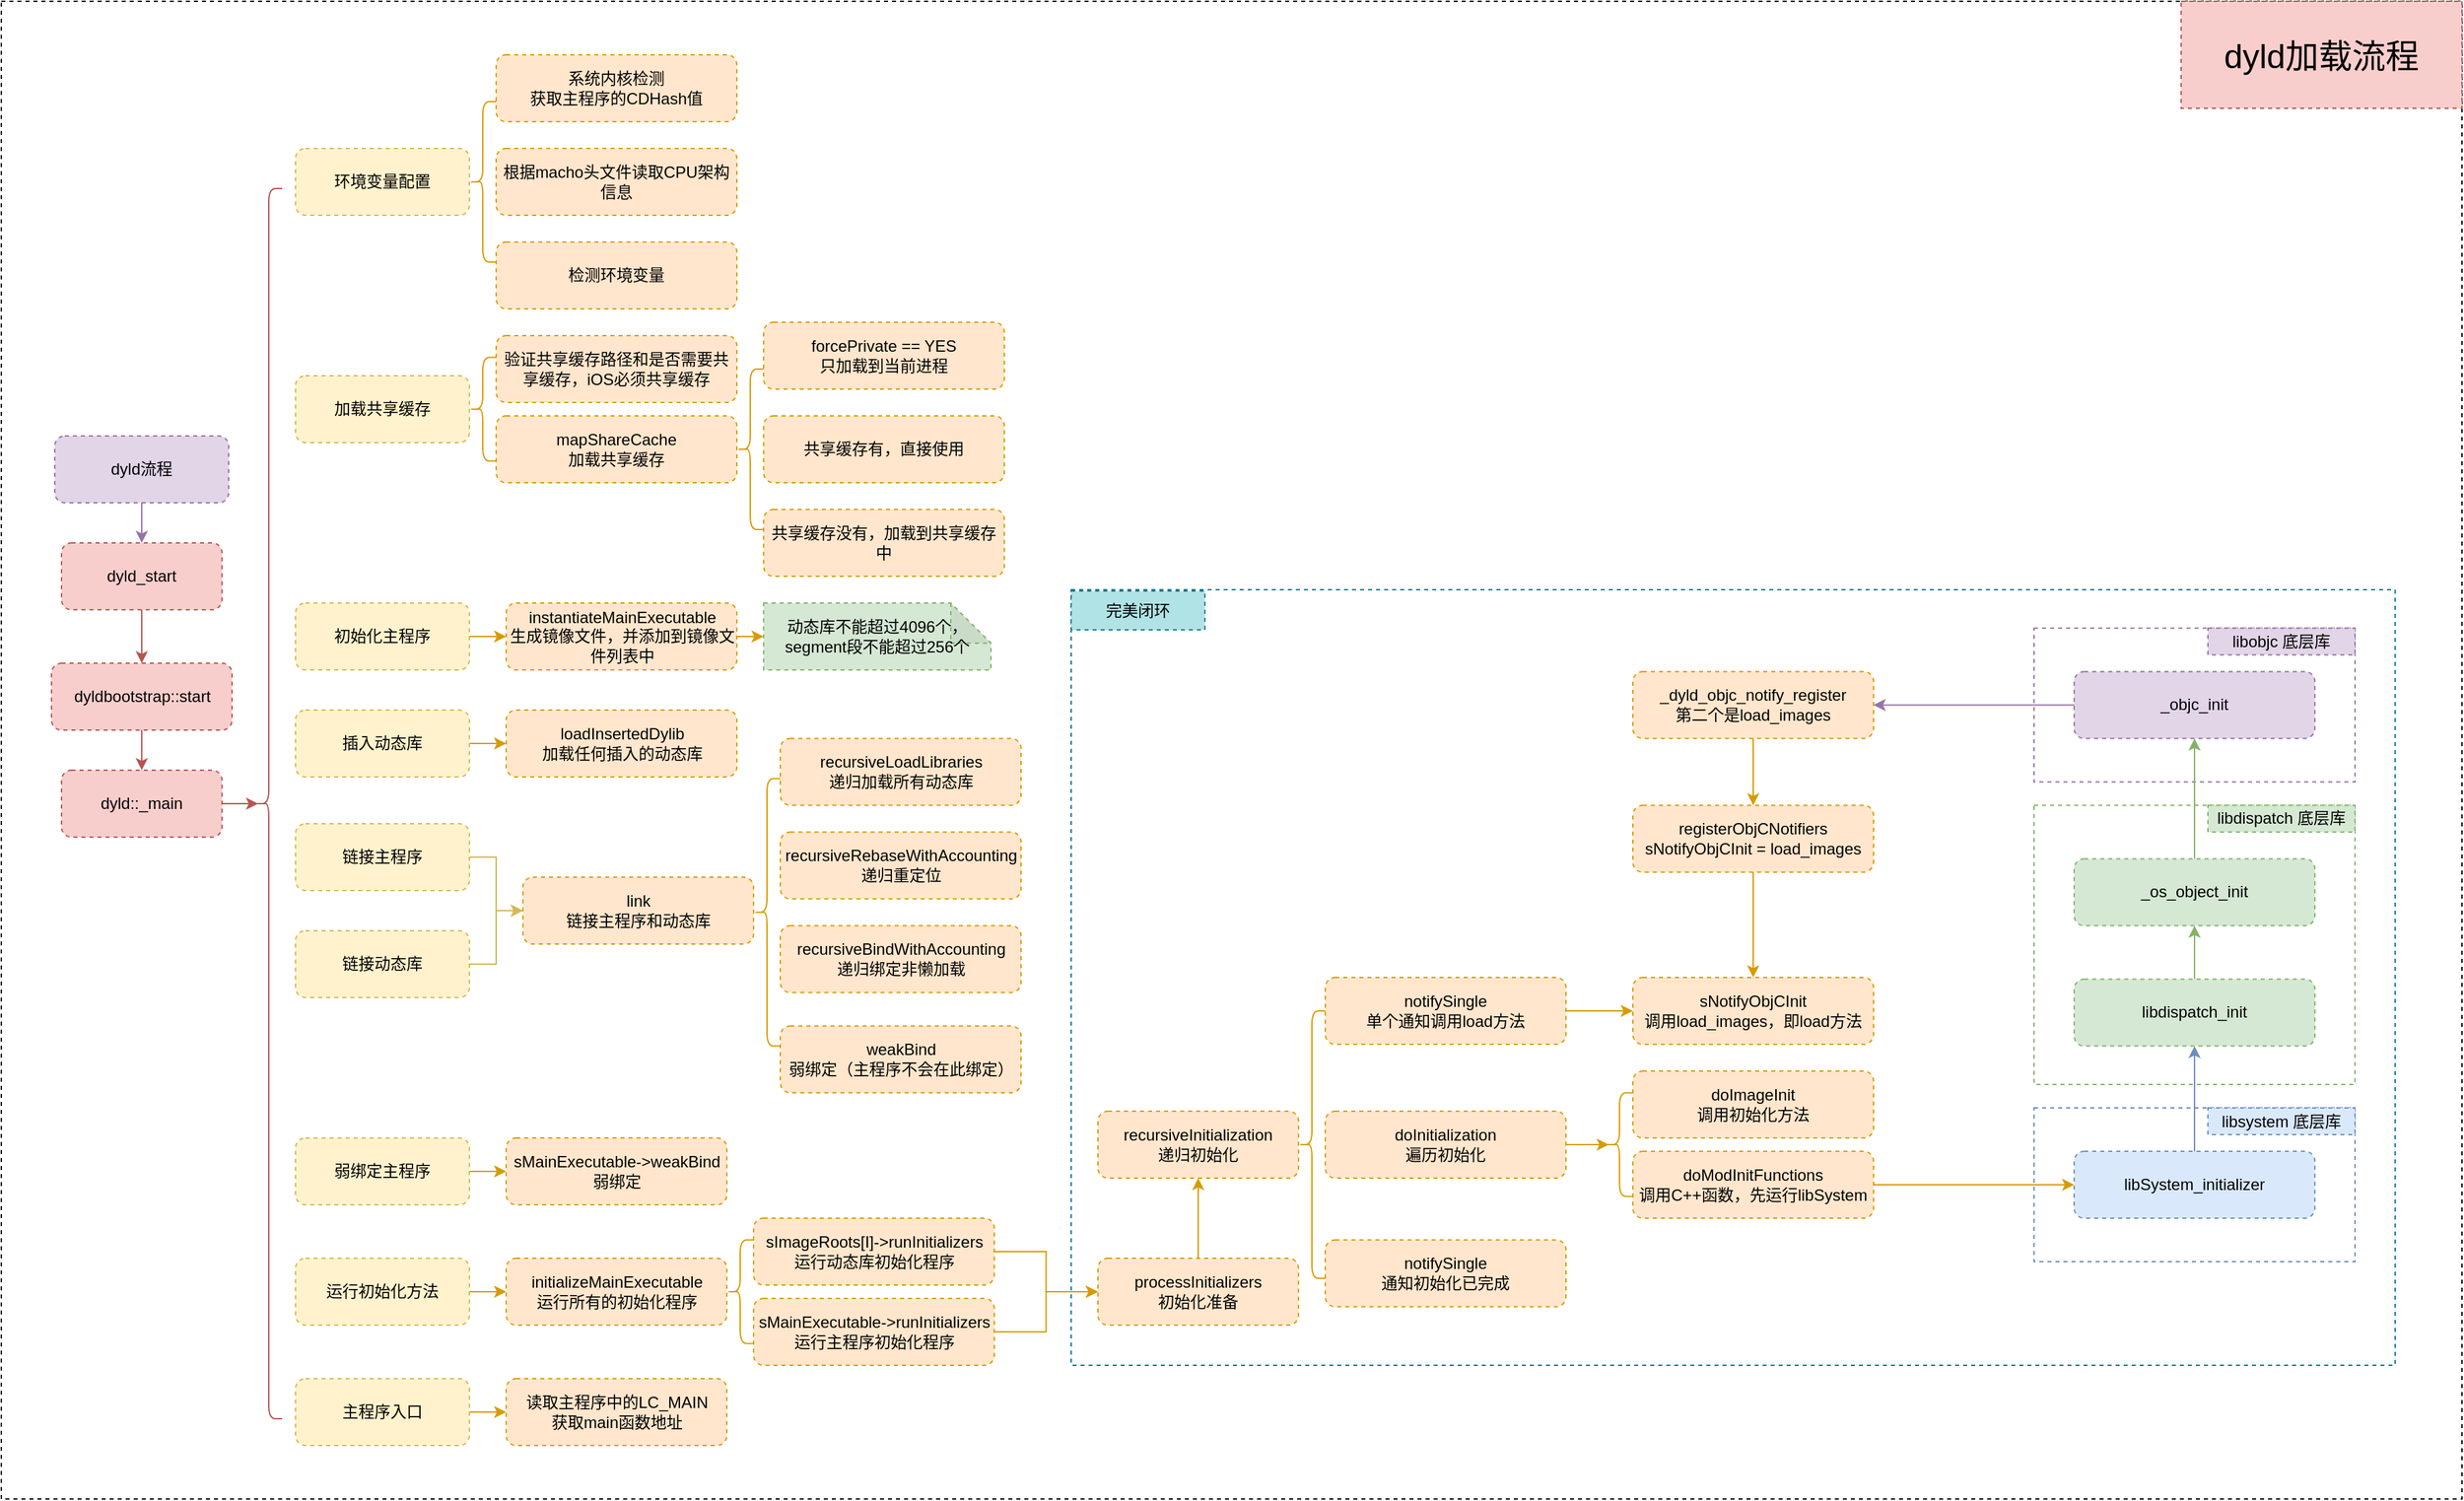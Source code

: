 <mxfile version="14.8.5" type="github">
  <diagram id="C5RBs43oDa-KdzZeNtuy" name="Page-1">
    <mxGraphModel dx="1890" dy="2637" grid="1" gridSize="10" guides="1" tooltips="1" connect="1" arrows="1" fold="1" page="1" pageScale="1" pageWidth="827" pageHeight="1169" math="0" shadow="0">
      <root>
        <mxCell id="WIyWlLk6GJQsqaUBKTNV-0" />
        <mxCell id="WIyWlLk6GJQsqaUBKTNV-1" parent="WIyWlLk6GJQsqaUBKTNV-0" />
        <mxCell id="j-f1NNkg_D8cQr2KVIyV-105" value="" style="rounded=0;whiteSpace=wrap;html=1;dashed=1;fontFamily=Helvetica;fillColor=none;gradientColor=none;" parent="WIyWlLk6GJQsqaUBKTNV-1" vertex="1">
          <mxGeometry x="40" y="-160" width="1840" height="1120" as="geometry" />
        </mxCell>
        <mxCell id="j-f1NNkg_D8cQr2KVIyV-93" value="" style="rounded=0;whiteSpace=wrap;html=1;dashed=1;fontFamily=Helvetica;strokeColor=#10739e;fillColor=none;" parent="WIyWlLk6GJQsqaUBKTNV-1" vertex="1">
          <mxGeometry x="840" y="280" width="990" height="580" as="geometry" />
        </mxCell>
        <mxCell id="j-f1NNkg_D8cQr2KVIyV-97" value="" style="rounded=0;whiteSpace=wrap;html=1;dashed=1;fontFamily=Helvetica;strokeColor=#9673a6;fillColor=none;" parent="WIyWlLk6GJQsqaUBKTNV-1" vertex="1">
          <mxGeometry x="1560" y="308.75" width="240" height="115" as="geometry" />
        </mxCell>
        <mxCell id="j-f1NNkg_D8cQr2KVIyV-99" value="" style="rounded=0;whiteSpace=wrap;html=1;dashed=1;fontFamily=Helvetica;strokeColor=#82b366;fillColor=none;" parent="WIyWlLk6GJQsqaUBKTNV-1" vertex="1">
          <mxGeometry x="1560" y="441.25" width="240" height="208.75" as="geometry" />
        </mxCell>
        <mxCell id="j-f1NNkg_D8cQr2KVIyV-100" value="libdispatch 底层库" style="rounded=0;whiteSpace=wrap;html=1;dashed=1;fontFamily=Helvetica;fillColor=#d5e8d4;strokeColor=#82b366;" parent="WIyWlLk6GJQsqaUBKTNV-1" vertex="1">
          <mxGeometry x="1690" y="441.25" width="110" height="20" as="geometry" />
        </mxCell>
        <mxCell id="j-f1NNkg_D8cQr2KVIyV-94" value="" style="rounded=0;whiteSpace=wrap;html=1;dashed=1;fontFamily=Helvetica;strokeColor=#6c8ebf;fillColor=none;" parent="WIyWlLk6GJQsqaUBKTNV-1" vertex="1">
          <mxGeometry x="1560" y="667.5" width="240" height="115" as="geometry" />
        </mxCell>
        <mxCell id="j-f1NNkg_D8cQr2KVIyV-3" value="" style="edgeStyle=orthogonalEdgeStyle;rounded=0;orthogonalLoop=1;jettySize=auto;html=1;fillColor=#e1d5e7;strokeColor=#9673a6;" parent="WIyWlLk6GJQsqaUBKTNV-1" source="j-f1NNkg_D8cQr2KVIyV-0" target="j-f1NNkg_D8cQr2KVIyV-2" edge="1">
          <mxGeometry relative="1" as="geometry" />
        </mxCell>
        <mxCell id="j-f1NNkg_D8cQr2KVIyV-0" value="dyld流程" style="rounded=1;whiteSpace=wrap;html=1;dashed=1;fillColor=#e1d5e7;strokeColor=#9673a6;" parent="WIyWlLk6GJQsqaUBKTNV-1" vertex="1">
          <mxGeometry x="80" y="165" width="130" height="50" as="geometry" />
        </mxCell>
        <mxCell id="j-f1NNkg_D8cQr2KVIyV-5" value="" style="edgeStyle=orthogonalEdgeStyle;rounded=0;orthogonalLoop=1;jettySize=auto;html=1;fillColor=#f8cecc;strokeColor=#b85450;" parent="WIyWlLk6GJQsqaUBKTNV-1" source="j-f1NNkg_D8cQr2KVIyV-2" target="j-f1NNkg_D8cQr2KVIyV-4" edge="1">
          <mxGeometry relative="1" as="geometry" />
        </mxCell>
        <mxCell id="j-f1NNkg_D8cQr2KVIyV-2" value="dyld_start" style="whiteSpace=wrap;html=1;rounded=1;dashed=1;strokeColor=#b85450;fillColor=#f8cecc;" parent="WIyWlLk6GJQsqaUBKTNV-1" vertex="1">
          <mxGeometry x="85" y="245" width="120" height="50" as="geometry" />
        </mxCell>
        <mxCell id="j-f1NNkg_D8cQr2KVIyV-7" value="" style="edgeStyle=orthogonalEdgeStyle;rounded=0;orthogonalLoop=1;jettySize=auto;html=1;fontFamily=Helvetica;fillColor=#f8cecc;strokeColor=#b85450;" parent="WIyWlLk6GJQsqaUBKTNV-1" source="j-f1NNkg_D8cQr2KVIyV-4" target="j-f1NNkg_D8cQr2KVIyV-6" edge="1">
          <mxGeometry relative="1" as="geometry" />
        </mxCell>
        <mxCell id="j-f1NNkg_D8cQr2KVIyV-4" value="dyldbootstrap::start" style="whiteSpace=wrap;html=1;rounded=1;dashed=1;strokeColor=#b85450;fillColor=#f8cecc;fontFamily=Helvetica;" parent="WIyWlLk6GJQsqaUBKTNV-1" vertex="1">
          <mxGeometry x="77.5" y="335" width="135" height="50" as="geometry" />
        </mxCell>
        <mxCell id="-M22faPjVAwbue_NVqLa-1" style="edgeStyle=orthogonalEdgeStyle;rounded=0;orthogonalLoop=1;jettySize=auto;html=1;exitX=1;exitY=0.5;exitDx=0;exitDy=0;entryX=0.1;entryY=0.5;entryDx=0;entryDy=0;entryPerimeter=0;fillColor=#f8cecc;strokeColor=#b85450;" edge="1" parent="WIyWlLk6GJQsqaUBKTNV-1" source="j-f1NNkg_D8cQr2KVIyV-6" target="j-f1NNkg_D8cQr2KVIyV-8">
          <mxGeometry relative="1" as="geometry" />
        </mxCell>
        <mxCell id="j-f1NNkg_D8cQr2KVIyV-6" value="dyld::_main" style="whiteSpace=wrap;html=1;rounded=1;dashed=1;strokeColor=#b85450;fillColor=#f8cecc;" parent="WIyWlLk6GJQsqaUBKTNV-1" vertex="1">
          <mxGeometry x="85" y="415" width="120" height="50" as="geometry" />
        </mxCell>
        <mxCell id="j-f1NNkg_D8cQr2KVIyV-8" value="" style="shape=curlyBracket;whiteSpace=wrap;html=1;rounded=1;fontFamily=Helvetica;fillColor=#f8cecc;strokeColor=#b85450;" parent="WIyWlLk6GJQsqaUBKTNV-1" vertex="1">
          <mxGeometry x="230" y="-20" width="20" height="920" as="geometry" />
        </mxCell>
        <mxCell id="j-f1NNkg_D8cQr2KVIyV-12" value="环境变量配置" style="rounded=1;whiteSpace=wrap;html=1;dashed=1;fillColor=#fff2cc;strokeColor=#d6b656;" parent="WIyWlLk6GJQsqaUBKTNV-1" vertex="1">
          <mxGeometry x="260" y="-50" width="130" height="50" as="geometry" />
        </mxCell>
        <mxCell id="j-f1NNkg_D8cQr2KVIyV-14" value="" style="shape=curlyBracket;whiteSpace=wrap;html=1;rounded=1;fontFamily=Helvetica;fillColor=#ffe6cc;strokeColor=#d79b00;" parent="WIyWlLk6GJQsqaUBKTNV-1" vertex="1">
          <mxGeometry x="390" y="-85" width="20" height="120" as="geometry" />
        </mxCell>
        <mxCell id="j-f1NNkg_D8cQr2KVIyV-16" value="系统内核检测&lt;br&gt;获取主程序的CDHash值" style="rounded=1;whiteSpace=wrap;html=1;dashed=1;fillColor=#ffe6cc;strokeColor=#d79b00;" parent="WIyWlLk6GJQsqaUBKTNV-1" vertex="1">
          <mxGeometry x="410" y="-120" width="180" height="50" as="geometry" />
        </mxCell>
        <mxCell id="j-f1NNkg_D8cQr2KVIyV-17" value="根据macho头文件读取CPU架构信息" style="rounded=1;whiteSpace=wrap;html=1;dashed=1;fillColor=#ffe6cc;strokeColor=#d79b00;" parent="WIyWlLk6GJQsqaUBKTNV-1" vertex="1">
          <mxGeometry x="410" y="-50" width="180" height="50" as="geometry" />
        </mxCell>
        <mxCell id="j-f1NNkg_D8cQr2KVIyV-18" value="检测环境变量" style="rounded=1;whiteSpace=wrap;html=1;dashed=1;fillColor=#ffe6cc;strokeColor=#d79b00;" parent="WIyWlLk6GJQsqaUBKTNV-1" vertex="1">
          <mxGeometry x="410" y="20" width="180" height="50" as="geometry" />
        </mxCell>
        <mxCell id="j-f1NNkg_D8cQr2KVIyV-19" value="加载共享缓存" style="rounded=1;whiteSpace=wrap;html=1;dashed=1;fillColor=#fff2cc;strokeColor=#d6b656;" parent="WIyWlLk6GJQsqaUBKTNV-1" vertex="1">
          <mxGeometry x="260" y="120" width="130" height="50" as="geometry" />
        </mxCell>
        <mxCell id="j-f1NNkg_D8cQr2KVIyV-20" value="" style="shape=curlyBracket;whiteSpace=wrap;html=1;rounded=1;fontFamily=Helvetica;fillColor=#ffe6cc;strokeColor=#d79b00;" parent="WIyWlLk6GJQsqaUBKTNV-1" vertex="1">
          <mxGeometry x="390" y="106.25" width="20" height="77.5" as="geometry" />
        </mxCell>
        <mxCell id="j-f1NNkg_D8cQr2KVIyV-21" value="验证共享缓存路径和是否需要共享缓存，iOS必须共享缓存" style="rounded=1;whiteSpace=wrap;html=1;dashed=1;fillColor=#ffe6cc;strokeColor=#d79b00;" parent="WIyWlLk6GJQsqaUBKTNV-1" vertex="1">
          <mxGeometry x="410" y="90" width="180" height="50" as="geometry" />
        </mxCell>
        <mxCell id="j-f1NNkg_D8cQr2KVIyV-23" value="mapShareCache&lt;br&gt;加载共享缓存" style="rounded=1;whiteSpace=wrap;html=1;dashed=1;fillColor=#ffe6cc;strokeColor=#d79b00;" parent="WIyWlLk6GJQsqaUBKTNV-1" vertex="1">
          <mxGeometry x="410" y="150" width="180" height="50" as="geometry" />
        </mxCell>
        <mxCell id="j-f1NNkg_D8cQr2KVIyV-25" value="" style="shape=curlyBracket;whiteSpace=wrap;html=1;rounded=1;fontFamily=Helvetica;fillColor=#ffe6cc;strokeColor=#d79b00;" parent="WIyWlLk6GJQsqaUBKTNV-1" vertex="1">
          <mxGeometry x="590" y="115" width="20" height="120" as="geometry" />
        </mxCell>
        <mxCell id="j-f1NNkg_D8cQr2KVIyV-26" value="forcePrivate == YES&lt;br&gt;只加载到当前进程" style="rounded=1;whiteSpace=wrap;html=1;dashed=1;fillColor=#ffe6cc;strokeColor=#d79b00;" parent="WIyWlLk6GJQsqaUBKTNV-1" vertex="1">
          <mxGeometry x="610" y="80" width="180" height="50" as="geometry" />
        </mxCell>
        <mxCell id="j-f1NNkg_D8cQr2KVIyV-27" value="共享缓存有，直接使用" style="rounded=1;whiteSpace=wrap;html=1;dashed=1;fillColor=#ffe6cc;strokeColor=#d79b00;" parent="WIyWlLk6GJQsqaUBKTNV-1" vertex="1">
          <mxGeometry x="610" y="150" width="180" height="50" as="geometry" />
        </mxCell>
        <mxCell id="j-f1NNkg_D8cQr2KVIyV-28" value="共享缓存没有，加载到共享缓存中" style="rounded=1;whiteSpace=wrap;html=1;dashed=1;fillColor=#ffe6cc;strokeColor=#d79b00;" parent="WIyWlLk6GJQsqaUBKTNV-1" vertex="1">
          <mxGeometry x="610" y="220" width="180" height="50" as="geometry" />
        </mxCell>
        <mxCell id="j-f1NNkg_D8cQr2KVIyV-31" value="" style="edgeStyle=orthogonalEdgeStyle;rounded=0;orthogonalLoop=1;jettySize=auto;html=1;fontFamily=Helvetica;fillColor=#ffe6cc;strokeColor=#d79b00;" parent="WIyWlLk6GJQsqaUBKTNV-1" source="j-f1NNkg_D8cQr2KVIyV-29" target="j-f1NNkg_D8cQr2KVIyV-30" edge="1">
          <mxGeometry relative="1" as="geometry" />
        </mxCell>
        <mxCell id="j-f1NNkg_D8cQr2KVIyV-29" value="初始化主程序" style="rounded=1;whiteSpace=wrap;html=1;dashed=1;fillColor=#fff2cc;strokeColor=#d6b656;" parent="WIyWlLk6GJQsqaUBKTNV-1" vertex="1">
          <mxGeometry x="260" y="290" width="130" height="50" as="geometry" />
        </mxCell>
        <mxCell id="j-f1NNkg_D8cQr2KVIyV-33" style="edgeStyle=orthogonalEdgeStyle;rounded=0;orthogonalLoop=1;jettySize=auto;html=1;exitX=1;exitY=0.5;exitDx=0;exitDy=0;entryX=0;entryY=0.5;entryDx=0;entryDy=0;entryPerimeter=0;fontFamily=Helvetica;fillColor=#ffe6cc;strokeColor=#d79b00;" parent="WIyWlLk6GJQsqaUBKTNV-1" source="j-f1NNkg_D8cQr2KVIyV-30" target="j-f1NNkg_D8cQr2KVIyV-32" edge="1">
          <mxGeometry relative="1" as="geometry" />
        </mxCell>
        <mxCell id="j-f1NNkg_D8cQr2KVIyV-30" value="instantiateMainExecutable&lt;br&gt;生成镜像文件，并添加到镜像文件列表中" style="whiteSpace=wrap;html=1;rounded=1;dashed=1;strokeColor=#d79b00;fillColor=#ffe6cc;" parent="WIyWlLk6GJQsqaUBKTNV-1" vertex="1">
          <mxGeometry x="417.5" y="290" width="172.5" height="50" as="geometry" />
        </mxCell>
        <mxCell id="j-f1NNkg_D8cQr2KVIyV-32" value="动态库不能超过4096个，&lt;br&gt;segment段不能超过256个" style="shape=note;whiteSpace=wrap;html=1;backgroundOutline=1;darkOpacity=0.05;fontFamily=Helvetica;fillColor=#d5e8d4;strokeColor=#82b366;dashed=1;" parent="WIyWlLk6GJQsqaUBKTNV-1" vertex="1">
          <mxGeometry x="610" y="290" width="170" height="50" as="geometry" />
        </mxCell>
        <mxCell id="j-f1NNkg_D8cQr2KVIyV-34" value="" style="edgeStyle=orthogonalEdgeStyle;rounded=0;orthogonalLoop=1;jettySize=auto;html=1;fontFamily=Helvetica;fillColor=#ffe6cc;strokeColor=#d79b00;" parent="WIyWlLk6GJQsqaUBKTNV-1" source="j-f1NNkg_D8cQr2KVIyV-35" target="j-f1NNkg_D8cQr2KVIyV-36" edge="1">
          <mxGeometry relative="1" as="geometry" />
        </mxCell>
        <mxCell id="j-f1NNkg_D8cQr2KVIyV-35" value="插入动态库" style="rounded=1;whiteSpace=wrap;html=1;dashed=1;fillColor=#fff2cc;strokeColor=#d6b656;" parent="WIyWlLk6GJQsqaUBKTNV-1" vertex="1">
          <mxGeometry x="260" y="370" width="130" height="50" as="geometry" />
        </mxCell>
        <mxCell id="j-f1NNkg_D8cQr2KVIyV-36" value="loadInsertedDylib&lt;br&gt;加载任何插入的动态库" style="whiteSpace=wrap;html=1;rounded=1;dashed=1;strokeColor=#d79b00;fillColor=#ffe6cc;" parent="WIyWlLk6GJQsqaUBKTNV-1" vertex="1">
          <mxGeometry x="417.5" y="370" width="172.5" height="50" as="geometry" />
        </mxCell>
        <mxCell id="j-f1NNkg_D8cQr2KVIyV-101" style="edgeStyle=orthogonalEdgeStyle;rounded=0;orthogonalLoop=1;jettySize=auto;html=1;exitX=1;exitY=0.5;exitDx=0;exitDy=0;entryX=0;entryY=0.5;entryDx=0;entryDy=0;fontFamily=Helvetica;fillColor=#fff2cc;strokeColor=#d6b656;" parent="WIyWlLk6GJQsqaUBKTNV-1" source="j-f1NNkg_D8cQr2KVIyV-37" target="j-f1NNkg_D8cQr2KVIyV-39" edge="1">
          <mxGeometry relative="1" as="geometry" />
        </mxCell>
        <mxCell id="j-f1NNkg_D8cQr2KVIyV-37" value="链接主程序" style="rounded=1;whiteSpace=wrap;html=1;dashed=1;fillColor=#fff2cc;strokeColor=#d6b656;" parent="WIyWlLk6GJQsqaUBKTNV-1" vertex="1">
          <mxGeometry x="260" y="455" width="130" height="50" as="geometry" />
        </mxCell>
        <mxCell id="j-f1NNkg_D8cQr2KVIyV-103" style="edgeStyle=orthogonalEdgeStyle;rounded=0;orthogonalLoop=1;jettySize=auto;html=1;exitX=1;exitY=0.5;exitDx=0;exitDy=0;entryX=0;entryY=0.5;entryDx=0;entryDy=0;fontFamily=Helvetica;fillColor=#fff2cc;strokeColor=#d6b656;" parent="WIyWlLk6GJQsqaUBKTNV-1" source="j-f1NNkg_D8cQr2KVIyV-38" target="j-f1NNkg_D8cQr2KVIyV-39" edge="1">
          <mxGeometry relative="1" as="geometry" />
        </mxCell>
        <mxCell id="j-f1NNkg_D8cQr2KVIyV-38" value="链接动态库" style="rounded=1;whiteSpace=wrap;html=1;dashed=1;fillColor=#fff2cc;strokeColor=#d6b656;" parent="WIyWlLk6GJQsqaUBKTNV-1" vertex="1">
          <mxGeometry x="260" y="535" width="130" height="50" as="geometry" />
        </mxCell>
        <mxCell id="j-f1NNkg_D8cQr2KVIyV-39" value="link&lt;br&gt;链接主程序和动态库" style="whiteSpace=wrap;html=1;rounded=1;dashed=1;strokeColor=#d79b00;fillColor=#ffe6cc;" parent="WIyWlLk6GJQsqaUBKTNV-1" vertex="1">
          <mxGeometry x="430" y="495" width="172.5" height="50" as="geometry" />
        </mxCell>
        <mxCell id="j-f1NNkg_D8cQr2KVIyV-43" value="" style="shape=curlyBracket;whiteSpace=wrap;html=1;rounded=1;fontFamily=Helvetica;fillColor=#ffe6cc;strokeColor=#d79b00;" parent="WIyWlLk6GJQsqaUBKTNV-1" vertex="1">
          <mxGeometry x="602.5" y="421.25" width="20" height="200" as="geometry" />
        </mxCell>
        <mxCell id="j-f1NNkg_D8cQr2KVIyV-44" value="recursiveLoadLibraries&lt;br&gt;递归加载所有动态库" style="rounded=1;whiteSpace=wrap;html=1;dashed=1;fillColor=#ffe6cc;strokeColor=#d79b00;" parent="WIyWlLk6GJQsqaUBKTNV-1" vertex="1">
          <mxGeometry x="622.5" y="391.25" width="180" height="50" as="geometry" />
        </mxCell>
        <mxCell id="j-f1NNkg_D8cQr2KVIyV-45" value="recursiveRebaseWithAccounting&lt;br&gt;递归重定位" style="rounded=1;whiteSpace=wrap;html=1;dashed=1;fillColor=#ffe6cc;strokeColor=#d79b00;" parent="WIyWlLk6GJQsqaUBKTNV-1" vertex="1">
          <mxGeometry x="622.5" y="461.25" width="180" height="50" as="geometry" />
        </mxCell>
        <mxCell id="j-f1NNkg_D8cQr2KVIyV-46" value="recursiveBindWithAccounting&lt;br&gt;递归绑定非懒加载" style="rounded=1;whiteSpace=wrap;html=1;dashed=1;fillColor=#ffe6cc;strokeColor=#d79b00;" parent="WIyWlLk6GJQsqaUBKTNV-1" vertex="1">
          <mxGeometry x="622.5" y="531.25" width="180" height="50" as="geometry" />
        </mxCell>
        <mxCell id="j-f1NNkg_D8cQr2KVIyV-47" value="weakBind&lt;br&gt;弱绑定（主程序不会在此绑定）" style="rounded=1;whiteSpace=wrap;html=1;dashed=1;fillColor=#ffe6cc;strokeColor=#d79b00;" parent="WIyWlLk6GJQsqaUBKTNV-1" vertex="1">
          <mxGeometry x="622.5" y="606.25" width="180" height="50" as="geometry" />
        </mxCell>
        <mxCell id="j-f1NNkg_D8cQr2KVIyV-48" value="" style="edgeStyle=orthogonalEdgeStyle;rounded=0;orthogonalLoop=1;jettySize=auto;html=1;fontFamily=Helvetica;fillColor=#ffe6cc;strokeColor=#d79b00;" parent="WIyWlLk6GJQsqaUBKTNV-1" source="j-f1NNkg_D8cQr2KVIyV-49" target="j-f1NNkg_D8cQr2KVIyV-50" edge="1">
          <mxGeometry relative="1" as="geometry" />
        </mxCell>
        <mxCell id="j-f1NNkg_D8cQr2KVIyV-49" value="弱绑定主程序" style="rounded=1;whiteSpace=wrap;html=1;dashed=1;fillColor=#fff2cc;strokeColor=#d6b656;" parent="WIyWlLk6GJQsqaUBKTNV-1" vertex="1">
          <mxGeometry x="260" y="690" width="130" height="50" as="geometry" />
        </mxCell>
        <mxCell id="j-f1NNkg_D8cQr2KVIyV-50" value="sMainExecutable-&amp;gt;weakBind&lt;br&gt;弱绑定" style="whiteSpace=wrap;html=1;rounded=1;dashed=1;strokeColor=#d79b00;fillColor=#ffe6cc;" parent="WIyWlLk6GJQsqaUBKTNV-1" vertex="1">
          <mxGeometry x="417.5" y="690" width="165" height="50" as="geometry" />
        </mxCell>
        <mxCell id="j-f1NNkg_D8cQr2KVIyV-51" value="" style="edgeStyle=orthogonalEdgeStyle;rounded=0;orthogonalLoop=1;jettySize=auto;html=1;fontFamily=Helvetica;fillColor=#ffe6cc;strokeColor=#d79b00;" parent="WIyWlLk6GJQsqaUBKTNV-1" source="j-f1NNkg_D8cQr2KVIyV-52" target="j-f1NNkg_D8cQr2KVIyV-53" edge="1">
          <mxGeometry relative="1" as="geometry" />
        </mxCell>
        <mxCell id="j-f1NNkg_D8cQr2KVIyV-52" value="运行初始化方法" style="rounded=1;whiteSpace=wrap;html=1;dashed=1;fillColor=#fff2cc;strokeColor=#d6b656;" parent="WIyWlLk6GJQsqaUBKTNV-1" vertex="1">
          <mxGeometry x="260" y="780" width="130" height="50" as="geometry" />
        </mxCell>
        <mxCell id="j-f1NNkg_D8cQr2KVIyV-53" value="initializeMainExecutable&lt;br&gt;运行所有的初始化程序" style="whiteSpace=wrap;html=1;rounded=1;dashed=1;strokeColor=#d79b00;fillColor=#ffe6cc;" parent="WIyWlLk6GJQsqaUBKTNV-1" vertex="1">
          <mxGeometry x="417.5" y="780" width="165" height="50" as="geometry" />
        </mxCell>
        <mxCell id="j-f1NNkg_D8cQr2KVIyV-54" value="" style="edgeStyle=orthogonalEdgeStyle;rounded=0;orthogonalLoop=1;jettySize=auto;html=1;fontFamily=Helvetica;fillColor=#ffe6cc;strokeColor=#d79b00;" parent="WIyWlLk6GJQsqaUBKTNV-1" source="j-f1NNkg_D8cQr2KVIyV-55" target="j-f1NNkg_D8cQr2KVIyV-56" edge="1">
          <mxGeometry relative="1" as="geometry" />
        </mxCell>
        <mxCell id="j-f1NNkg_D8cQr2KVIyV-55" value="主程序入口" style="rounded=1;whiteSpace=wrap;html=1;dashed=1;fillColor=#fff2cc;strokeColor=#d6b656;" parent="WIyWlLk6GJQsqaUBKTNV-1" vertex="1">
          <mxGeometry x="260" y="870" width="130" height="50" as="geometry" />
        </mxCell>
        <mxCell id="j-f1NNkg_D8cQr2KVIyV-56" value="读取主程序中的LC_MAIN&lt;br&gt;获取main函数地址" style="whiteSpace=wrap;html=1;rounded=1;dashed=1;strokeColor=#d79b00;fillColor=#ffe6cc;" parent="WIyWlLk6GJQsqaUBKTNV-1" vertex="1">
          <mxGeometry x="417.5" y="870" width="165" height="50" as="geometry" />
        </mxCell>
        <mxCell id="j-f1NNkg_D8cQr2KVIyV-57" value="" style="shape=curlyBracket;whiteSpace=wrap;html=1;rounded=1;fontFamily=Helvetica;fillColor=#ffe6cc;strokeColor=#d79b00;" parent="WIyWlLk6GJQsqaUBKTNV-1" vertex="1">
          <mxGeometry x="582.5" y="766.25" width="20" height="77.5" as="geometry" />
        </mxCell>
        <mxCell id="j-f1NNkg_D8cQr2KVIyV-69" style="edgeStyle=orthogonalEdgeStyle;rounded=0;orthogonalLoop=1;jettySize=auto;html=1;exitX=1;exitY=0.5;exitDx=0;exitDy=0;entryX=0;entryY=0.5;entryDx=0;entryDy=0;fontFamily=Helvetica;fillColor=#ffe6cc;strokeColor=#d79b00;" parent="WIyWlLk6GJQsqaUBKTNV-1" source="j-f1NNkg_D8cQr2KVIyV-58" target="j-f1NNkg_D8cQr2KVIyV-60" edge="1">
          <mxGeometry relative="1" as="geometry" />
        </mxCell>
        <mxCell id="j-f1NNkg_D8cQr2KVIyV-58" value="sImageRoots[I]-&amp;gt;runInitializers&lt;br&gt;运行动态库初始化程序" style="rounded=1;whiteSpace=wrap;html=1;dashed=1;fillColor=#ffe6cc;strokeColor=#d79b00;" parent="WIyWlLk6GJQsqaUBKTNV-1" vertex="1">
          <mxGeometry x="602.5" y="750" width="180" height="50" as="geometry" />
        </mxCell>
        <mxCell id="j-f1NNkg_D8cQr2KVIyV-70" style="edgeStyle=orthogonalEdgeStyle;rounded=0;orthogonalLoop=1;jettySize=auto;html=1;exitX=1;exitY=0.5;exitDx=0;exitDy=0;entryX=0;entryY=0.5;entryDx=0;entryDy=0;fontFamily=Helvetica;fillColor=#ffe6cc;strokeColor=#d79b00;" parent="WIyWlLk6GJQsqaUBKTNV-1" source="j-f1NNkg_D8cQr2KVIyV-59" target="j-f1NNkg_D8cQr2KVIyV-60" edge="1">
          <mxGeometry relative="1" as="geometry" />
        </mxCell>
        <mxCell id="j-f1NNkg_D8cQr2KVIyV-59" value="sMainExecutable-&amp;gt;runInitializers&lt;br&gt;运行主程序初始化程序" style="rounded=1;whiteSpace=wrap;html=1;dashed=1;fillColor=#ffe6cc;strokeColor=#d79b00;" parent="WIyWlLk6GJQsqaUBKTNV-1" vertex="1">
          <mxGeometry x="602.5" y="810" width="180" height="50" as="geometry" />
        </mxCell>
        <mxCell id="j-f1NNkg_D8cQr2KVIyV-62" style="edgeStyle=orthogonalEdgeStyle;rounded=0;orthogonalLoop=1;jettySize=auto;html=1;exitX=0.5;exitY=0;exitDx=0;exitDy=0;entryX=0.5;entryY=1;entryDx=0;entryDy=0;fontFamily=Helvetica;fillColor=#ffe6cc;strokeColor=#d79b00;" parent="WIyWlLk6GJQsqaUBKTNV-1" source="j-f1NNkg_D8cQr2KVIyV-60" target="j-f1NNkg_D8cQr2KVIyV-61" edge="1">
          <mxGeometry relative="1" as="geometry" />
        </mxCell>
        <mxCell id="j-f1NNkg_D8cQr2KVIyV-60" value="processInitializers&lt;br&gt;初始化准备" style="rounded=1;whiteSpace=wrap;html=1;dashed=1;fillColor=#ffe6cc;strokeColor=#d79b00;" parent="WIyWlLk6GJQsqaUBKTNV-1" vertex="1">
          <mxGeometry x="860" y="780" width="150" height="50" as="geometry" />
        </mxCell>
        <mxCell id="j-f1NNkg_D8cQr2KVIyV-61" value="recursiveInitialization&lt;br&gt;递归初始化" style="rounded=1;whiteSpace=wrap;html=1;dashed=1;fillColor=#ffe6cc;strokeColor=#d79b00;" parent="WIyWlLk6GJQsqaUBKTNV-1" vertex="1">
          <mxGeometry x="860" y="670" width="150" height="50" as="geometry" />
        </mxCell>
        <mxCell id="j-f1NNkg_D8cQr2KVIyV-64" value="" style="shape=curlyBracket;whiteSpace=wrap;html=1;rounded=1;fontFamily=Helvetica;fillColor=#ffe6cc;strokeColor=#d79b00;" parent="WIyWlLk6GJQsqaUBKTNV-1" vertex="1">
          <mxGeometry x="1010" y="595" width="20" height="200" as="geometry" />
        </mxCell>
        <mxCell id="j-f1NNkg_D8cQr2KVIyV-72" style="edgeStyle=orthogonalEdgeStyle;rounded=0;orthogonalLoop=1;jettySize=auto;html=1;exitX=1;exitY=0.5;exitDx=0;exitDy=0;fontFamily=Helvetica;fillColor=#ffe6cc;strokeColor=#d79b00;" parent="WIyWlLk6GJQsqaUBKTNV-1" source="j-f1NNkg_D8cQr2KVIyV-65" target="j-f1NNkg_D8cQr2KVIyV-71" edge="1">
          <mxGeometry relative="1" as="geometry" />
        </mxCell>
        <mxCell id="j-f1NNkg_D8cQr2KVIyV-65" value="notifySingle&lt;br&gt;单个通知调用load方法" style="rounded=1;whiteSpace=wrap;html=1;dashed=1;fillColor=#ffe6cc;strokeColor=#d79b00;" parent="WIyWlLk6GJQsqaUBKTNV-1" vertex="1">
          <mxGeometry x="1030" y="570" width="180" height="50" as="geometry" />
        </mxCell>
        <mxCell id="j-f1NNkg_D8cQr2KVIyV-76" style="edgeStyle=orthogonalEdgeStyle;rounded=0;orthogonalLoop=1;jettySize=auto;html=1;exitX=1;exitY=0.5;exitDx=0;exitDy=0;entryX=0.1;entryY=0.5;entryDx=0;entryDy=0;entryPerimeter=0;fontFamily=Helvetica;fillColor=#ffe6cc;strokeColor=#d79b00;" parent="WIyWlLk6GJQsqaUBKTNV-1" source="j-f1NNkg_D8cQr2KVIyV-66" target="j-f1NNkg_D8cQr2KVIyV-73" edge="1">
          <mxGeometry relative="1" as="geometry">
            <mxPoint x="1230" y="695" as="sourcePoint" />
          </mxGeometry>
        </mxCell>
        <mxCell id="j-f1NNkg_D8cQr2KVIyV-66" value="doInitialization&lt;br&gt;遍历初始化" style="rounded=1;whiteSpace=wrap;html=1;dashed=1;fillColor=#ffe6cc;strokeColor=#d79b00;" parent="WIyWlLk6GJQsqaUBKTNV-1" vertex="1">
          <mxGeometry x="1030" y="670" width="180" height="50" as="geometry" />
        </mxCell>
        <mxCell id="j-f1NNkg_D8cQr2KVIyV-68" value="notifySingle&lt;br&gt;通知初始化已完成" style="rounded=1;whiteSpace=wrap;html=1;dashed=1;fillColor=#ffe6cc;strokeColor=#d79b00;" parent="WIyWlLk6GJQsqaUBKTNV-1" vertex="1">
          <mxGeometry x="1030" y="766.25" width="180" height="50" as="geometry" />
        </mxCell>
        <mxCell id="j-f1NNkg_D8cQr2KVIyV-71" value="sNotifyObjCInit&lt;br&gt;调用load_images，即load方法" style="rounded=1;whiteSpace=wrap;html=1;dashed=1;fillColor=#ffe6cc;strokeColor=#d79b00;" parent="WIyWlLk6GJQsqaUBKTNV-1" vertex="1">
          <mxGeometry x="1260" y="570" width="180" height="50" as="geometry" />
        </mxCell>
        <mxCell id="j-f1NNkg_D8cQr2KVIyV-73" value="" style="shape=curlyBracket;whiteSpace=wrap;html=1;rounded=1;fontFamily=Helvetica;fillColor=#ffe6cc;strokeColor=#d79b00;" parent="WIyWlLk6GJQsqaUBKTNV-1" vertex="1">
          <mxGeometry x="1240" y="656.25" width="20" height="77.5" as="geometry" />
        </mxCell>
        <mxCell id="j-f1NNkg_D8cQr2KVIyV-74" value="doImageInit&lt;br&gt;调用初始化方法" style="rounded=1;whiteSpace=wrap;html=1;dashed=1;fillColor=#ffe6cc;strokeColor=#d79b00;" parent="WIyWlLk6GJQsqaUBKTNV-1" vertex="1">
          <mxGeometry x="1260" y="640" width="180" height="50" as="geometry" />
        </mxCell>
        <mxCell id="j-f1NNkg_D8cQr2KVIyV-92" style="edgeStyle=orthogonalEdgeStyle;rounded=0;orthogonalLoop=1;jettySize=auto;html=1;exitX=1;exitY=0.5;exitDx=0;exitDy=0;entryX=0;entryY=0.5;entryDx=0;entryDy=0;fontFamily=Helvetica;fillColor=#ffe6cc;strokeColor=#d79b00;" parent="WIyWlLk6GJQsqaUBKTNV-1" source="j-f1NNkg_D8cQr2KVIyV-75" target="j-f1NNkg_D8cQr2KVIyV-80" edge="1">
          <mxGeometry relative="1" as="geometry" />
        </mxCell>
        <mxCell id="j-f1NNkg_D8cQr2KVIyV-75" value="doModInitFunctions&lt;br&gt;调用C++函数，先运行libSystem" style="rounded=1;whiteSpace=wrap;html=1;dashed=1;fillColor=#ffe6cc;strokeColor=#d79b00;" parent="WIyWlLk6GJQsqaUBKTNV-1" vertex="1">
          <mxGeometry x="1260" y="700" width="180" height="50" as="geometry" />
        </mxCell>
        <mxCell id="j-f1NNkg_D8cQr2KVIyV-86" style="edgeStyle=orthogonalEdgeStyle;rounded=0;orthogonalLoop=1;jettySize=auto;html=1;exitX=0.5;exitY=0;exitDx=0;exitDy=0;entryX=0.5;entryY=1;entryDx=0;entryDy=0;fontFamily=Helvetica;fillColor=#dae8fc;strokeColor=#6c8ebf;" parent="WIyWlLk6GJQsqaUBKTNV-1" source="j-f1NNkg_D8cQr2KVIyV-80" target="j-f1NNkg_D8cQr2KVIyV-81" edge="1">
          <mxGeometry relative="1" as="geometry" />
        </mxCell>
        <mxCell id="j-f1NNkg_D8cQr2KVIyV-80" value="libSystem_initializer" style="rounded=1;whiteSpace=wrap;html=1;dashed=1;fillColor=#dae8fc;strokeColor=#6c8ebf;" parent="WIyWlLk6GJQsqaUBKTNV-1" vertex="1">
          <mxGeometry x="1590" y="700" width="180" height="50" as="geometry" />
        </mxCell>
        <mxCell id="j-f1NNkg_D8cQr2KVIyV-87" style="edgeStyle=orthogonalEdgeStyle;rounded=0;orthogonalLoop=1;jettySize=auto;html=1;exitX=0.5;exitY=0;exitDx=0;exitDy=0;entryX=0.5;entryY=1;entryDx=0;entryDy=0;fontFamily=Helvetica;fillColor=#d5e8d4;strokeColor=#82b366;" parent="WIyWlLk6GJQsqaUBKTNV-1" source="j-f1NNkg_D8cQr2KVIyV-81" target="j-f1NNkg_D8cQr2KVIyV-82" edge="1">
          <mxGeometry relative="1" as="geometry" />
        </mxCell>
        <mxCell id="j-f1NNkg_D8cQr2KVIyV-81" value="libdispatch_init" style="rounded=1;whiteSpace=wrap;html=1;dashed=1;fillColor=#d5e8d4;strokeColor=#82b366;" parent="WIyWlLk6GJQsqaUBKTNV-1" vertex="1">
          <mxGeometry x="1590" y="571.25" width="180" height="50" as="geometry" />
        </mxCell>
        <mxCell id="j-f1NNkg_D8cQr2KVIyV-88" style="edgeStyle=orthogonalEdgeStyle;rounded=0;orthogonalLoop=1;jettySize=auto;html=1;exitX=0.5;exitY=0;exitDx=0;exitDy=0;entryX=0.5;entryY=1;entryDx=0;entryDy=0;fontFamily=Helvetica;fillColor=#d5e8d4;strokeColor=#82b366;" parent="WIyWlLk6GJQsqaUBKTNV-1" source="j-f1NNkg_D8cQr2KVIyV-82" target="j-f1NNkg_D8cQr2KVIyV-83" edge="1">
          <mxGeometry relative="1" as="geometry" />
        </mxCell>
        <mxCell id="j-f1NNkg_D8cQr2KVIyV-82" value="_os_object_init" style="rounded=1;whiteSpace=wrap;html=1;dashed=1;fillColor=#d5e8d4;strokeColor=#82b366;" parent="WIyWlLk6GJQsqaUBKTNV-1" vertex="1">
          <mxGeometry x="1590" y="481.25" width="180" height="50" as="geometry" />
        </mxCell>
        <mxCell id="j-f1NNkg_D8cQr2KVIyV-89" style="edgeStyle=orthogonalEdgeStyle;rounded=0;orthogonalLoop=1;jettySize=auto;html=1;exitX=0;exitY=0.5;exitDx=0;exitDy=0;entryX=1;entryY=0.5;entryDx=0;entryDy=0;fontFamily=Helvetica;fillColor=#e1d5e7;strokeColor=#9673a6;" parent="WIyWlLk6GJQsqaUBKTNV-1" source="j-f1NNkg_D8cQr2KVIyV-83" target="j-f1NNkg_D8cQr2KVIyV-84" edge="1">
          <mxGeometry relative="1" as="geometry" />
        </mxCell>
        <mxCell id="j-f1NNkg_D8cQr2KVIyV-83" value="_objc_init" style="rounded=1;whiteSpace=wrap;html=1;dashed=1;fillColor=#e1d5e7;strokeColor=#9673a6;" parent="WIyWlLk6GJQsqaUBKTNV-1" vertex="1">
          <mxGeometry x="1590" y="341.25" width="180" height="50" as="geometry" />
        </mxCell>
        <mxCell id="j-f1NNkg_D8cQr2KVIyV-90" style="edgeStyle=orthogonalEdgeStyle;rounded=0;orthogonalLoop=1;jettySize=auto;html=1;exitX=0.5;exitY=1;exitDx=0;exitDy=0;entryX=0.5;entryY=0;entryDx=0;entryDy=0;fontFamily=Helvetica;fillColor=#ffe6cc;strokeColor=#d79b00;" parent="WIyWlLk6GJQsqaUBKTNV-1" source="j-f1NNkg_D8cQr2KVIyV-84" target="j-f1NNkg_D8cQr2KVIyV-85" edge="1">
          <mxGeometry relative="1" as="geometry" />
        </mxCell>
        <mxCell id="j-f1NNkg_D8cQr2KVIyV-84" value="_dyld_objc_notify_register&lt;br&gt;第二个是load_images" style="rounded=1;whiteSpace=wrap;html=1;dashed=1;fillColor=#ffe6cc;strokeColor=#d79b00;" parent="WIyWlLk6GJQsqaUBKTNV-1" vertex="1">
          <mxGeometry x="1260" y="341.25" width="180" height="50" as="geometry" />
        </mxCell>
        <mxCell id="j-f1NNkg_D8cQr2KVIyV-91" style="edgeStyle=orthogonalEdgeStyle;rounded=0;orthogonalLoop=1;jettySize=auto;html=1;exitX=0.5;exitY=1;exitDx=0;exitDy=0;entryX=0.5;entryY=0;entryDx=0;entryDy=0;fontFamily=Helvetica;fillColor=#ffe6cc;strokeColor=#d79b00;" parent="WIyWlLk6GJQsqaUBKTNV-1" source="j-f1NNkg_D8cQr2KVIyV-85" target="j-f1NNkg_D8cQr2KVIyV-71" edge="1">
          <mxGeometry relative="1" as="geometry" />
        </mxCell>
        <mxCell id="j-f1NNkg_D8cQr2KVIyV-85" value="registerObjCNotifiers&lt;br&gt;sNotifyObjCInit = load_images" style="rounded=1;whiteSpace=wrap;html=1;dashed=1;fillColor=#ffe6cc;strokeColor=#d79b00;" parent="WIyWlLk6GJQsqaUBKTNV-1" vertex="1">
          <mxGeometry x="1260" y="441.25" width="180" height="50" as="geometry" />
        </mxCell>
        <mxCell id="j-f1NNkg_D8cQr2KVIyV-96" value="libsystem 底层库" style="rounded=0;whiteSpace=wrap;html=1;dashed=1;fontFamily=Helvetica;fillColor=#dae8fc;strokeColor=#6c8ebf;" parent="WIyWlLk6GJQsqaUBKTNV-1" vertex="1">
          <mxGeometry x="1690" y="667.5" width="110" height="20" as="geometry" />
        </mxCell>
        <mxCell id="j-f1NNkg_D8cQr2KVIyV-98" value="libobjc 底层库" style="rounded=0;whiteSpace=wrap;html=1;dashed=1;fontFamily=Helvetica;fillColor=#e1d5e7;strokeColor=#9673a6;" parent="WIyWlLk6GJQsqaUBKTNV-1" vertex="1">
          <mxGeometry x="1690" y="308.75" width="110" height="20" as="geometry" />
        </mxCell>
        <mxCell id="j-f1NNkg_D8cQr2KVIyV-104" value="完美闭环" style="rounded=0;whiteSpace=wrap;html=1;dashed=1;fontFamily=Helvetica;fillColor=#b0e3e6;strokeColor=#0e8088;" parent="WIyWlLk6GJQsqaUBKTNV-1" vertex="1">
          <mxGeometry x="840" y="281" width="100" height="29" as="geometry" />
        </mxCell>
        <mxCell id="j-f1NNkg_D8cQr2KVIyV-106" value="dyld加载流程" style="rounded=0;whiteSpace=wrap;html=1;dashed=1;fontFamily=Helvetica;fillColor=#f8cecc;fontSize=25;strokeColor=#b85450;" parent="WIyWlLk6GJQsqaUBKTNV-1" vertex="1">
          <mxGeometry x="1670" y="-160" width="210" height="80" as="geometry" />
        </mxCell>
      </root>
    </mxGraphModel>
  </diagram>
</mxfile>
